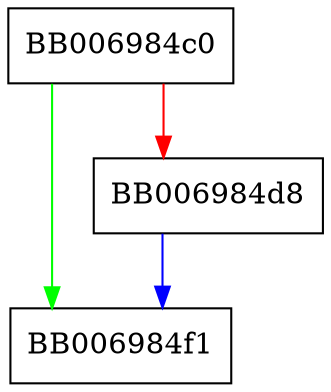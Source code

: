 digraph ossl_prov_aes_hw_gcm {
  node [shape="box"];
  graph [splines=ortho];
  BB006984c0 -> BB006984f1 [color="green"];
  BB006984c0 -> BB006984d8 [color="red"];
  BB006984d8 -> BB006984f1 [color="blue"];
}
